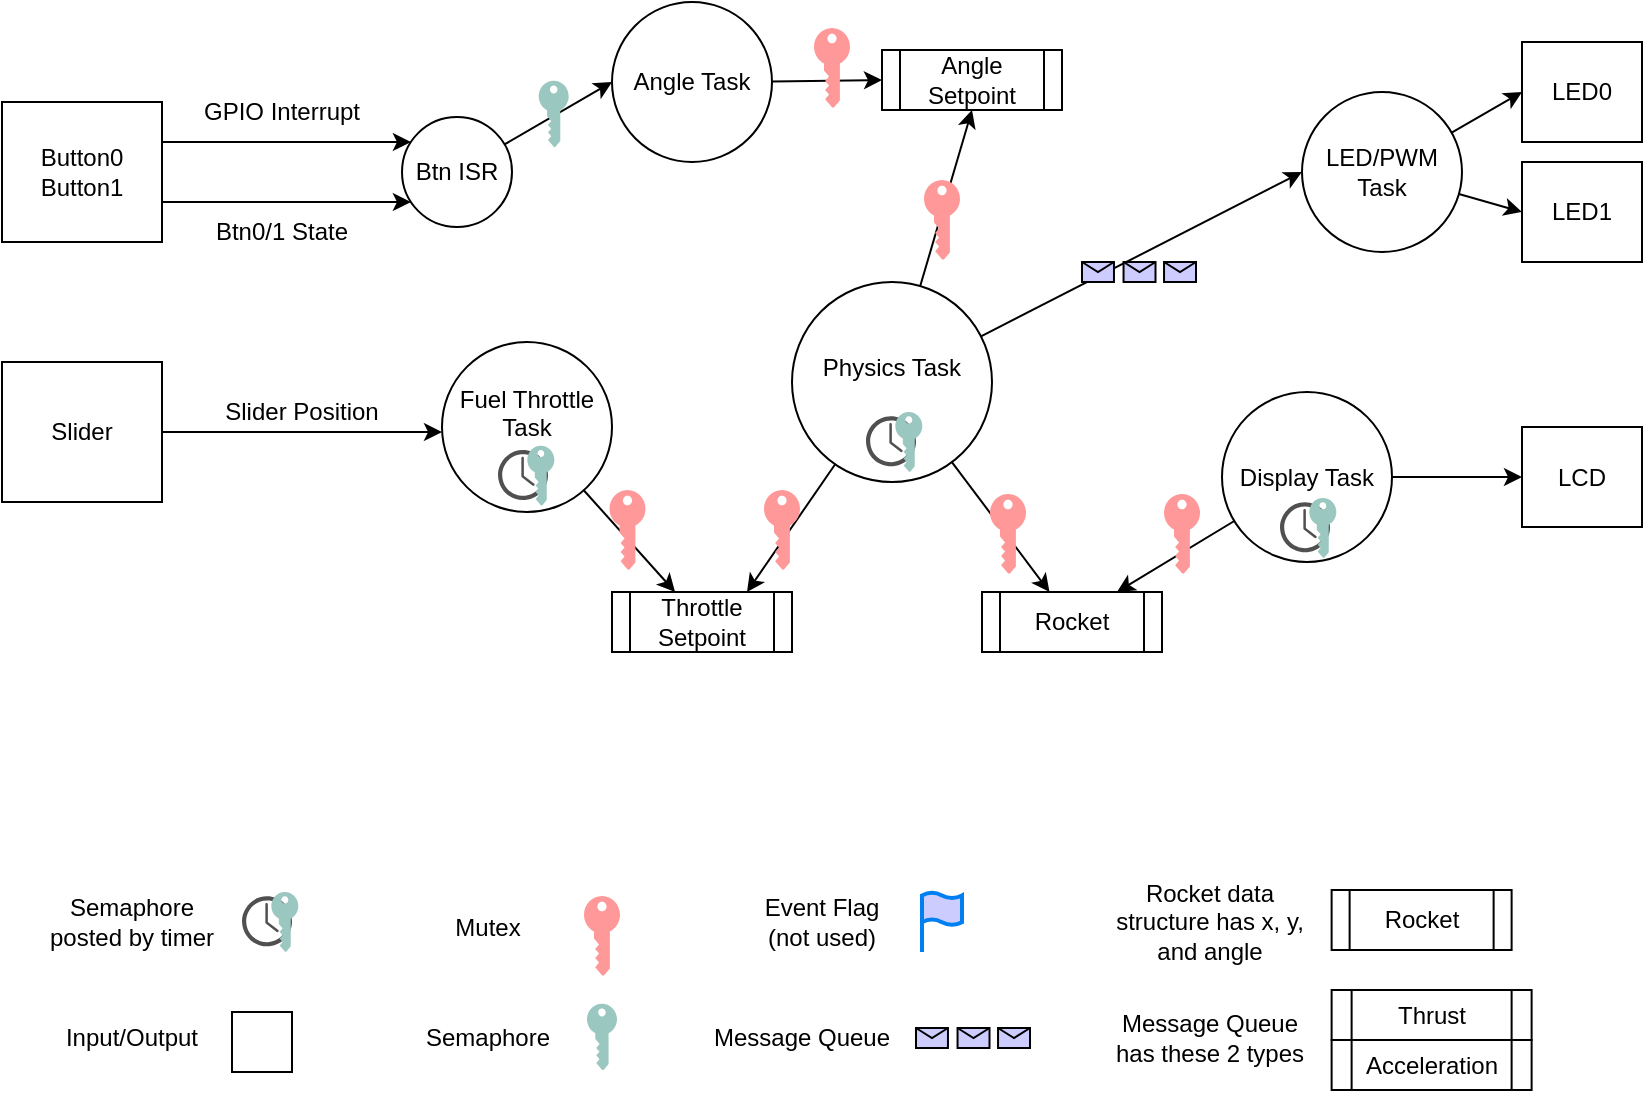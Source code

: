 <mxfile version="15.6.2" type="device"><diagram id="6oeJKAg0XoNQFxaRUzfi" name="Page-1"><mxGraphModel dx="1213" dy="751" grid="1" gridSize="10" guides="1" tooltips="1" connect="1" arrows="1" fold="1" page="1" pageScale="1" pageWidth="850" pageHeight="1100" math="0" shadow="0"><root><mxCell id="0"/><mxCell id="1" parent="0"/><mxCell id="-kSW2CKKSIqgmBmUVS9_-18" value="Physics Task&lt;br&gt;&amp;nbsp;" style="ellipse;whiteSpace=wrap;html=1;aspect=fixed;" parent="1" vertex="1"><mxGeometry x="415" y="285" width="100" height="100" as="geometry"/></mxCell><mxCell id="-kSW2CKKSIqgmBmUVS9_-4" style="edgeStyle=orthogonalEdgeStyle;rounded=0;orthogonalLoop=1;jettySize=auto;html=1;" parent="1" source="-kSW2CKKSIqgmBmUVS9_-1" target="-kSW2CKKSIqgmBmUVS9_-3" edge="1"><mxGeometry relative="1" as="geometry"><Array as="points"><mxPoint x="150" y="215"/><mxPoint x="150" y="215"/></Array></mxGeometry></mxCell><mxCell id="-kSW2CKKSIqgmBmUVS9_-1" value="Button0&lt;br&gt;Button1" style="rounded=0;whiteSpace=wrap;html=1;" parent="1" vertex="1"><mxGeometry x="20" y="195" width="80" height="70" as="geometry"/></mxCell><mxCell id="-kSW2CKKSIqgmBmUVS9_-9" style="edgeStyle=orthogonalEdgeStyle;rounded=0;orthogonalLoop=1;jettySize=auto;html=1;" parent="1" source="-kSW2CKKSIqgmBmUVS9_-2" edge="1"><mxGeometry relative="1" as="geometry"><mxPoint x="240" y="360" as="targetPoint"/></mxGeometry></mxCell><mxCell id="-kSW2CKKSIqgmBmUVS9_-2" value="Slider" style="rounded=0;whiteSpace=wrap;html=1;" parent="1" vertex="1"><mxGeometry x="20" y="325" width="80" height="70" as="geometry"/></mxCell><mxCell id="-kSW2CKKSIqgmBmUVS9_-34" style="edgeStyle=none;rounded=0;orthogonalLoop=1;jettySize=auto;html=1;entryX=0;entryY=0.5;entryDx=0;entryDy=0;" parent="1" source="-kSW2CKKSIqgmBmUVS9_-3" target="-kSW2CKKSIqgmBmUVS9_-27" edge="1"><mxGeometry relative="1" as="geometry"/></mxCell><mxCell id="-kSW2CKKSIqgmBmUVS9_-3" value="Btn ISR" style="ellipse;whiteSpace=wrap;html=1;aspect=fixed;" parent="1" vertex="1"><mxGeometry x="220" y="202.5" width="55" height="55" as="geometry"/></mxCell><mxCell id="-kSW2CKKSIqgmBmUVS9_-10" value="Slider Position" style="text;html=1;strokeColor=none;fillColor=none;align=center;verticalAlign=middle;whiteSpace=wrap;rounded=0;" parent="1" vertex="1"><mxGeometry x="120" y="335" width="100" height="30" as="geometry"/></mxCell><mxCell id="-kSW2CKKSIqgmBmUVS9_-11" value="GPIO Interrupt" style="text;html=1;strokeColor=none;fillColor=none;align=center;verticalAlign=middle;whiteSpace=wrap;rounded=0;" parent="1" vertex="1"><mxGeometry x="110" y="185" width="100" height="30" as="geometry"/></mxCell><mxCell id="-kSW2CKKSIqgmBmUVS9_-12" value="Btn0/1 State" style="text;html=1;strokeColor=none;fillColor=none;align=center;verticalAlign=middle;whiteSpace=wrap;rounded=0;" parent="1" vertex="1"><mxGeometry x="110" y="245" width="100" height="30" as="geometry"/></mxCell><mxCell id="-kSW2CKKSIqgmBmUVS9_-14" style="edgeStyle=orthogonalEdgeStyle;rounded=0;orthogonalLoop=1;jettySize=auto;html=1;" parent="1" edge="1"><mxGeometry relative="1" as="geometry"><mxPoint x="100" y="245" as="sourcePoint"/><mxPoint x="224.451" y="245" as="targetPoint"/><Array as="points"><mxPoint x="150" y="245"/><mxPoint x="150" y="245"/></Array></mxGeometry></mxCell><mxCell id="-kSW2CKKSIqgmBmUVS9_-15" value="LCD" style="rounded=0;whiteSpace=wrap;html=1;" parent="1" vertex="1"><mxGeometry x="780" y="357.5" width="60" height="50" as="geometry"/></mxCell><mxCell id="-kSW2CKKSIqgmBmUVS9_-16" value="LED1" style="rounded=0;whiteSpace=wrap;html=1;" parent="1" vertex="1"><mxGeometry x="780" y="225" width="60" height="50" as="geometry"/></mxCell><mxCell id="-kSW2CKKSIqgmBmUVS9_-17" value="LED0" style="rounded=0;whiteSpace=wrap;html=1;" parent="1" vertex="1"><mxGeometry x="780" y="165" width="60" height="50" as="geometry"/></mxCell><mxCell id="XlE6vfUltWdVfs9JpnmM-51" style="edgeStyle=none;rounded=0;orthogonalLoop=1;jettySize=auto;html=1;entryX=0;entryY=0.5;entryDx=0;entryDy=0;" parent="1" source="-kSW2CKKSIqgmBmUVS9_-27" target="-kSW2CKKSIqgmBmUVS9_-37" edge="1"><mxGeometry relative="1" as="geometry"/></mxCell><mxCell id="-kSW2CKKSIqgmBmUVS9_-27" value="Angle Task" style="ellipse;whiteSpace=wrap;html=1;aspect=fixed;" parent="1" vertex="1"><mxGeometry x="325" y="145" width="80" height="80" as="geometry"/></mxCell><mxCell id="-kSW2CKKSIqgmBmUVS9_-29" style="edgeStyle=orthogonalEdgeStyle;rounded=0;orthogonalLoop=1;jettySize=auto;html=1;" parent="1" source="-kSW2CKKSIqgmBmUVS9_-28" target="-kSW2CKKSIqgmBmUVS9_-15" edge="1"><mxGeometry relative="1" as="geometry"/></mxCell><mxCell id="-kSW2CKKSIqgmBmUVS9_-37" value="Angle Setpoint" style="shape=process;whiteSpace=wrap;html=1;backgroundOutline=1;" parent="1" vertex="1"><mxGeometry x="460" y="169" width="90" height="30" as="geometry"/></mxCell><mxCell id="-kSW2CKKSIqgmBmUVS9_-40" value="Throttle&lt;br&gt;Setpoint" style="shape=process;whiteSpace=wrap;html=1;backgroundOutline=1;" parent="1" vertex="1"><mxGeometry x="325" y="440" width="90" height="30" as="geometry"/></mxCell><mxCell id="-kSW2CKKSIqgmBmUVS9_-42" style="edgeStyle=none;rounded=0;orthogonalLoop=1;jettySize=auto;html=1;entryX=0;entryY=0.5;entryDx=0;entryDy=0;" parent="1" source="-kSW2CKKSIqgmBmUVS9_-41" target="-kSW2CKKSIqgmBmUVS9_-17" edge="1"><mxGeometry relative="1" as="geometry"/></mxCell><mxCell id="-kSW2CKKSIqgmBmUVS9_-43" style="edgeStyle=none;rounded=0;orthogonalLoop=1;jettySize=auto;html=1;entryX=0;entryY=0.5;entryDx=0;entryDy=0;" parent="1" source="-kSW2CKKSIqgmBmUVS9_-41" target="-kSW2CKKSIqgmBmUVS9_-16" edge="1"><mxGeometry relative="1" as="geometry"/></mxCell><mxCell id="-kSW2CKKSIqgmBmUVS9_-41" value="LED/PWM Task" style="ellipse;whiteSpace=wrap;html=1;aspect=fixed;" parent="1" vertex="1"><mxGeometry x="670" y="190" width="80" height="80" as="geometry"/></mxCell><mxCell id="XlE6vfUltWdVfs9JpnmM-2" style="edgeStyle=none;rounded=0;orthogonalLoop=1;jettySize=auto;html=1;" parent="1" source="-kSW2CKKSIqgmBmUVS9_-25" target="-kSW2CKKSIqgmBmUVS9_-40" edge="1"><mxGeometry relative="1" as="geometry"/></mxCell><mxCell id="XlE6vfUltWdVfs9JpnmM-38" style="edgeStyle=none;rounded=0;orthogonalLoop=1;jettySize=auto;html=1;entryX=0.75;entryY=0;entryDx=0;entryDy=0;" parent="1" source="-kSW2CKKSIqgmBmUVS9_-18" target="-kSW2CKKSIqgmBmUVS9_-40" edge="1"><mxGeometry relative="1" as="geometry"/></mxCell><mxCell id="XlE6vfUltWdVfs9JpnmM-39" style="edgeStyle=none;rounded=0;orthogonalLoop=1;jettySize=auto;html=1;entryX=0.5;entryY=1;entryDx=0;entryDy=0;" parent="1" source="-kSW2CKKSIqgmBmUVS9_-18" target="-kSW2CKKSIqgmBmUVS9_-37" edge="1"><mxGeometry relative="1" as="geometry"/></mxCell><mxCell id="XlE6vfUltWdVfs9JpnmM-43" value="" style="points=[[0,0.5,0],[0.24,0,0],[0.5,0.28,0],[0.995,0.475,0],[0.5,0.72,0],[0.24,1,0]];verticalLabelPosition=bottom;sketch=0;html=1;verticalAlign=top;aspect=fixed;align=center;pointerEvents=1;shape=mxgraph.cisco19.key;fillColor=#9AC7BF;strokeColor=none;rotation=90;" parent="1" vertex="1"><mxGeometry x="279.19" y="193.53" width="33.33" height="15" as="geometry"/></mxCell><mxCell id="XlE6vfUltWdVfs9JpnmM-44" value="" style="points=[[0,0.5,0],[0.24,0,0],[0.5,0.28,0],[0.995,0.475,0],[0.5,0.72,0],[0.24,1,0]];verticalLabelPosition=bottom;sketch=0;html=1;verticalAlign=top;aspect=fixed;align=center;pointerEvents=1;shape=mxgraph.cisco19.key;fillColor=#FF9999;strokeColor=none;rotation=90;" parent="1" vertex="1"><mxGeometry x="312.75" y="400" width="40" height="18" as="geometry"/></mxCell><mxCell id="XlE6vfUltWdVfs9JpnmM-48" value="" style="points=[[0,0.5,0],[0.24,0,0],[0.5,0.28,0],[0.995,0.475,0],[0.5,0.72,0],[0.24,1,0]];verticalLabelPosition=bottom;sketch=0;html=1;verticalAlign=top;aspect=fixed;align=center;pointerEvents=1;shape=mxgraph.cisco19.key;fillColor=#FF9999;strokeColor=none;rotation=90;" parent="1" vertex="1"><mxGeometry x="390" y="400" width="40" height="18" as="geometry"/></mxCell><mxCell id="XlE6vfUltWdVfs9JpnmM-55" value="" style="points=[[0,0.5,0],[0.24,0,0],[0.5,0.28,0],[0.995,0.475,0],[0.5,0.72,0],[0.24,1,0]];verticalLabelPosition=bottom;sketch=0;html=1;verticalAlign=top;aspect=fixed;align=center;pointerEvents=1;shape=mxgraph.cisco19.key;fillColor=#FF9999;strokeColor=none;rotation=90;" parent="1" vertex="1"><mxGeometry x="415" y="169" width="40" height="18" as="geometry"/></mxCell><mxCell id="XlE6vfUltWdVfs9JpnmM-56" value="" style="points=[[0,0.5,0],[0.24,0,0],[0.5,0.28,0],[0.995,0.475,0],[0.5,0.72,0],[0.24,1,0]];verticalLabelPosition=bottom;sketch=0;html=1;verticalAlign=top;aspect=fixed;align=center;pointerEvents=1;shape=mxgraph.cisco19.key;fillColor=#FF9999;strokeColor=none;rotation=90;" parent="1" vertex="1"><mxGeometry x="470" y="245" width="40" height="18" as="geometry"/></mxCell><mxCell id="XlE6vfUltWdVfs9JpnmM-73" value="Rocket" style="shape=process;whiteSpace=wrap;html=1;backgroundOutline=1;" parent="1" vertex="1"><mxGeometry x="510" y="440" width="90" height="30" as="geometry"/></mxCell><mxCell id="XlE6vfUltWdVfs9JpnmM-74" style="edgeStyle=none;rounded=0;orthogonalLoop=1;jettySize=auto;html=1;" parent="1" source="-kSW2CKKSIqgmBmUVS9_-18" target="XlE6vfUltWdVfs9JpnmM-73" edge="1"><mxGeometry relative="1" as="geometry"/></mxCell><mxCell id="XlE6vfUltWdVfs9JpnmM-75" style="edgeStyle=none;rounded=0;orthogonalLoop=1;jettySize=auto;html=1;entryX=0.75;entryY=0;entryDx=0;entryDy=0;" parent="1" source="-kSW2CKKSIqgmBmUVS9_-28" target="XlE6vfUltWdVfs9JpnmM-73" edge="1"><mxGeometry relative="1" as="geometry"/></mxCell><mxCell id="XlE6vfUltWdVfs9JpnmM-77" value="" style="points=[[0,0.5,0],[0.24,0,0],[0.5,0.28,0],[0.995,0.475,0],[0.5,0.72,0],[0.24,1,0]];verticalLabelPosition=bottom;sketch=0;html=1;verticalAlign=top;aspect=fixed;align=center;pointerEvents=1;shape=mxgraph.cisco19.key;fillColor=#FF9999;strokeColor=none;rotation=90;" parent="1" vertex="1"><mxGeometry x="503" y="402" width="40" height="18" as="geometry"/></mxCell><mxCell id="XlE6vfUltWdVfs9JpnmM-79" value="" style="points=[[0,0.5,0],[0.24,0,0],[0.5,0.28,0],[0.995,0.475,0],[0.5,0.72,0],[0.24,1,0]];verticalLabelPosition=bottom;sketch=0;html=1;verticalAlign=top;aspect=fixed;align=center;pointerEvents=1;shape=mxgraph.cisco19.key;fillColor=#FF9999;strokeColor=none;rotation=90;" parent="1" vertex="1"><mxGeometry x="590" y="402" width="40" height="18" as="geometry"/></mxCell><mxCell id="XlE6vfUltWdVfs9JpnmM-80" value="" style="points=[[0,0.5,0],[0.24,0,0],[0.5,0.28,0],[0.995,0.475,0],[0.5,0.72,0],[0.24,1,0]];verticalLabelPosition=bottom;sketch=0;html=1;verticalAlign=top;aspect=fixed;align=center;pointerEvents=1;shape=mxgraph.cisco19.key;fillColor=#FF9999;strokeColor=none;rotation=90;" parent="1" vertex="1"><mxGeometry x="300" y="603" width="40" height="18" as="geometry"/></mxCell><mxCell id="XlE6vfUltWdVfs9JpnmM-81" value="" style="points=[[0,0.5,0],[0.24,0,0],[0.5,0.28,0],[0.995,0.475,0],[0.5,0.72,0],[0.24,1,0]];verticalLabelPosition=bottom;sketch=0;html=1;verticalAlign=top;aspect=fixed;align=center;pointerEvents=1;shape=mxgraph.cisco19.key;fillColor=#9AC7BF;strokeColor=none;rotation=90;" parent="1" vertex="1"><mxGeometry x="303.33" y="655" width="33.33" height="15" as="geometry"/></mxCell><mxCell id="XlE6vfUltWdVfs9JpnmM-83" value="" style="html=1;verticalLabelPosition=bottom;align=center;labelBackgroundColor=#ffffff;verticalAlign=top;strokeWidth=2;strokeColor=#0080F0;shadow=0;dashed=0;shape=mxgraph.ios7.icons.flag;fillColor=#CCCCFF;" parent="1" vertex="1"><mxGeometry x="480" y="590" width="20" height="30" as="geometry"/></mxCell><mxCell id="XlE6vfUltWdVfs9JpnmM-84" value="" style="group" parent="1" vertex="1" connectable="0"><mxGeometry x="684.81" y="639" width="100" height="50" as="geometry"/></mxCell><mxCell id="XlE6vfUltWdVfs9JpnmM-3" value="Thrust" style="shape=process;whiteSpace=wrap;html=1;backgroundOutline=1;" parent="XlE6vfUltWdVfs9JpnmM-84" vertex="1"><mxGeometry width="100" height="25" as="geometry"/></mxCell><mxCell id="XlE6vfUltWdVfs9JpnmM-37" value="Acceleration" style="shape=process;whiteSpace=wrap;html=1;backgroundOutline=1;" parent="XlE6vfUltWdVfs9JpnmM-84" vertex="1"><mxGeometry y="25" width="100" height="25" as="geometry"/></mxCell><mxCell id="XlE6vfUltWdVfs9JpnmM-85" value="Rocket" style="shape=process;whiteSpace=wrap;html=1;backgroundOutline=1;" parent="1" vertex="1"><mxGeometry x="684.81" y="589" width="90" height="30" as="geometry"/></mxCell><mxCell id="XlE6vfUltWdVfs9JpnmM-86" value="" style="whiteSpace=wrap;html=1;aspect=fixed;" parent="1" vertex="1"><mxGeometry x="135" y="650" width="30" height="30" as="geometry"/></mxCell><mxCell id="XlE6vfUltWdVfs9JpnmM-88" style="edgeStyle=none;rounded=0;orthogonalLoop=1;jettySize=auto;html=1;entryX=0;entryY=0.5;entryDx=0;entryDy=0;" parent="1" source="-kSW2CKKSIqgmBmUVS9_-18" target="-kSW2CKKSIqgmBmUVS9_-41" edge="1"><mxGeometry relative="1" as="geometry"/></mxCell><mxCell id="XlE6vfUltWdVfs9JpnmM-106" value="" style="group" parent="1" vertex="1" connectable="0"><mxGeometry x="477" y="658" width="57" height="10" as="geometry"/></mxCell><mxCell id="XlE6vfUltWdVfs9JpnmM-104" value="" style="group" parent="XlE6vfUltWdVfs9JpnmM-106" vertex="1" connectable="0"><mxGeometry x="19.71" width="37.29" height="10" as="geometry"/></mxCell><mxCell id="XlE6vfUltWdVfs9JpnmM-82" value="" style="shape=message;html=1;whiteSpace=wrap;html=1;outlineConnect=0;fillColor=#CCCCFF;" parent="XlE6vfUltWdVfs9JpnmM-104" vertex="1"><mxGeometry x="21.308" width="15.981" height="10" as="geometry"/></mxCell><mxCell id="XlE6vfUltWdVfs9JpnmM-103" value="" style="shape=message;html=1;whiteSpace=wrap;html=1;outlineConnect=0;fillColor=#CCCCFF;" parent="XlE6vfUltWdVfs9JpnmM-104" vertex="1"><mxGeometry x="1.065" width="15.981" height="10" as="geometry"/></mxCell><mxCell id="XlE6vfUltWdVfs9JpnmM-105" value="" style="shape=message;html=1;whiteSpace=wrap;html=1;outlineConnect=0;fillColor=#CCCCFF;" parent="XlE6vfUltWdVfs9JpnmM-106" vertex="1"><mxGeometry width="15.981" height="10" as="geometry"/></mxCell><mxCell id="XlE6vfUltWdVfs9JpnmM-107" value="" style="group" parent="1" vertex="1" connectable="0"><mxGeometry x="560" y="275" width="57" height="10" as="geometry"/></mxCell><mxCell id="XlE6vfUltWdVfs9JpnmM-108" value="" style="group" parent="XlE6vfUltWdVfs9JpnmM-107" vertex="1" connectable="0"><mxGeometry x="19.71" width="37.29" height="10" as="geometry"/></mxCell><mxCell id="XlE6vfUltWdVfs9JpnmM-109" value="" style="shape=message;html=1;whiteSpace=wrap;html=1;outlineConnect=0;fillColor=#CCCCFF;" parent="XlE6vfUltWdVfs9JpnmM-108" vertex="1"><mxGeometry x="21.308" width="15.981" height="10" as="geometry"/></mxCell><mxCell id="XlE6vfUltWdVfs9JpnmM-110" value="" style="shape=message;html=1;whiteSpace=wrap;html=1;outlineConnect=0;fillColor=#CCCCFF;" parent="XlE6vfUltWdVfs9JpnmM-108" vertex="1"><mxGeometry x="1.065" width="15.981" height="10" as="geometry"/></mxCell><mxCell id="XlE6vfUltWdVfs9JpnmM-111" value="" style="shape=message;html=1;whiteSpace=wrap;html=1;outlineConnect=0;fillColor=#CCCCFF;" parent="XlE6vfUltWdVfs9JpnmM-107" vertex="1"><mxGeometry width="15.981" height="10" as="geometry"/></mxCell><mxCell id="XlE6vfUltWdVfs9JpnmM-112" value="Semaphore posted by timer" style="text;html=1;strokeColor=none;fillColor=none;align=center;verticalAlign=middle;whiteSpace=wrap;rounded=0;" parent="1" vertex="1"><mxGeometry x="35" y="590" width="100" height="30" as="geometry"/></mxCell><mxCell id="XlE6vfUltWdVfs9JpnmM-113" value="Input/Output" style="text;html=1;strokeColor=none;fillColor=none;align=center;verticalAlign=middle;whiteSpace=wrap;rounded=0;" parent="1" vertex="1"><mxGeometry x="35" y="648" width="100" height="30" as="geometry"/></mxCell><mxCell id="XlE6vfUltWdVfs9JpnmM-114" value="Mutex" style="text;html=1;strokeColor=none;fillColor=none;align=center;verticalAlign=middle;whiteSpace=wrap;rounded=0;" parent="1" vertex="1"><mxGeometry x="212.52" y="592.5" width="100" height="30" as="geometry"/></mxCell><mxCell id="XlE6vfUltWdVfs9JpnmM-115" value="Semaphore" style="text;html=1;strokeColor=none;fillColor=none;align=center;verticalAlign=middle;whiteSpace=wrap;rounded=0;" parent="1" vertex="1"><mxGeometry x="212.75" y="647.5" width="100" height="30" as="geometry"/></mxCell><mxCell id="XlE6vfUltWdVfs9JpnmM-116" value="Event Flag&lt;br&gt;(not used)" style="text;html=1;strokeColor=none;fillColor=none;align=center;verticalAlign=middle;whiteSpace=wrap;rounded=0;" parent="1" vertex="1"><mxGeometry x="380" y="590" width="100" height="30" as="geometry"/></mxCell><mxCell id="XlE6vfUltWdVfs9JpnmM-117" value="Message Queue" style="text;html=1;strokeColor=none;fillColor=none;align=center;verticalAlign=middle;whiteSpace=wrap;rounded=0;" parent="1" vertex="1"><mxGeometry x="370" y="647.5" width="100" height="30" as="geometry"/></mxCell><mxCell id="XlE6vfUltWdVfs9JpnmM-118" value="Rocket data structure has x, y, and angle" style="text;html=1;strokeColor=none;fillColor=none;align=center;verticalAlign=middle;whiteSpace=wrap;rounded=0;" parent="1" vertex="1"><mxGeometry x="574" y="590" width="100" height="30" as="geometry"/></mxCell><mxCell id="XlE6vfUltWdVfs9JpnmM-119" value="Message Queue has these 2 types" style="text;html=1;strokeColor=none;fillColor=none;align=center;verticalAlign=middle;whiteSpace=wrap;rounded=0;" parent="1" vertex="1"><mxGeometry x="574" y="647.5" width="100" height="30" as="geometry"/></mxCell><mxCell id="-kSW2CKKSIqgmBmUVS9_-25" value="Fuel Throttle Task&lt;br&gt;&amp;nbsp;" style="ellipse;whiteSpace=wrap;html=1;aspect=fixed;" parent="1" vertex="1"><mxGeometry x="240" y="315" width="85" height="85" as="geometry"/></mxCell><mxCell id="PRTKKkwcon7TM-bHnget-3" value="" style="group" vertex="1" connectable="0" parent="1"><mxGeometry x="268" y="366.83" width="28.16" height="30" as="geometry"/></mxCell><mxCell id="-kSW2CKKSIqgmBmUVS9_-26" value="" style="sketch=0;pointerEvents=1;shadow=0;dashed=0;html=1;strokeColor=none;fillColor=#505050;labelPosition=center;verticalLabelPosition=bottom;verticalAlign=top;outlineConnect=0;align=center;shape=mxgraph.office.concepts.clock;" parent="PRTKKkwcon7TM-bHnget-3" vertex="1"><mxGeometry y="2.17" width="25" height="25" as="geometry"/></mxCell><mxCell id="PRTKKkwcon7TM-bHnget-1" value="" style="points=[[0,0.5,0],[0.24,0,0],[0.5,0.28,0],[0.995,0.475,0],[0.5,0.72,0],[0.24,1,0]];verticalLabelPosition=bottom;sketch=0;html=1;verticalAlign=top;aspect=fixed;align=center;pointerEvents=1;shape=mxgraph.cisco19.key;fillColor=#9AC7BF;strokeColor=none;rotation=90;" vertex="1" parent="PRTKKkwcon7TM-bHnget-3"><mxGeometry x="6.41" y="8.25" width="30" height="13.5" as="geometry"/></mxCell><mxCell id="PRTKKkwcon7TM-bHnget-14" value="" style="group" vertex="1" connectable="0" parent="1"><mxGeometry x="140" y="590" width="28.16" height="30" as="geometry"/></mxCell><mxCell id="PRTKKkwcon7TM-bHnget-15" value="" style="sketch=0;pointerEvents=1;shadow=0;dashed=0;html=1;strokeColor=none;fillColor=#505050;labelPosition=center;verticalLabelPosition=bottom;verticalAlign=top;outlineConnect=0;align=center;shape=mxgraph.office.concepts.clock;" vertex="1" parent="PRTKKkwcon7TM-bHnget-14"><mxGeometry y="2.17" width="25" height="25" as="geometry"/></mxCell><mxCell id="PRTKKkwcon7TM-bHnget-16" value="" style="points=[[0,0.5,0],[0.24,0,0],[0.5,0.28,0],[0.995,0.475,0],[0.5,0.72,0],[0.24,1,0]];verticalLabelPosition=bottom;sketch=0;html=1;verticalAlign=top;aspect=fixed;align=center;pointerEvents=1;shape=mxgraph.cisco19.key;fillColor=#9AC7BF;strokeColor=none;rotation=90;" vertex="1" parent="PRTKKkwcon7TM-bHnget-14"><mxGeometry x="6.41" y="8.25" width="30" height="13.5" as="geometry"/></mxCell><mxCell id="PRTKKkwcon7TM-bHnget-32" value="" style="group" vertex="1" connectable="0" parent="1"><mxGeometry x="452" y="350" width="28.16" height="30" as="geometry"/></mxCell><mxCell id="PRTKKkwcon7TM-bHnget-33" value="" style="sketch=0;pointerEvents=1;shadow=0;dashed=0;html=1;strokeColor=none;fillColor=#505050;labelPosition=center;verticalLabelPosition=bottom;verticalAlign=top;outlineConnect=0;align=center;shape=mxgraph.office.concepts.clock;" vertex="1" parent="PRTKKkwcon7TM-bHnget-32"><mxGeometry y="2.17" width="25" height="25" as="geometry"/></mxCell><mxCell id="PRTKKkwcon7TM-bHnget-34" value="" style="points=[[0,0.5,0],[0.24,0,0],[0.5,0.28,0],[0.995,0.475,0],[0.5,0.72,0],[0.24,1,0]];verticalLabelPosition=bottom;sketch=0;html=1;verticalAlign=top;aspect=fixed;align=center;pointerEvents=1;shape=mxgraph.cisco19.key;fillColor=#9AC7BF;strokeColor=none;rotation=90;" vertex="1" parent="PRTKKkwcon7TM-bHnget-32"><mxGeometry x="6.41" y="8.25" width="30" height="13.5" as="geometry"/></mxCell><mxCell id="-kSW2CKKSIqgmBmUVS9_-28" value="Display Task" style="ellipse;whiteSpace=wrap;html=1;aspect=fixed;" parent="1" vertex="1"><mxGeometry x="630" y="340" width="85" height="85" as="geometry"/></mxCell><mxCell id="PRTKKkwcon7TM-bHnget-17" value="" style="group" vertex="1" connectable="0" parent="1"><mxGeometry x="659" y="393" width="28.16" height="30" as="geometry"/></mxCell><mxCell id="PRTKKkwcon7TM-bHnget-18" value="" style="sketch=0;pointerEvents=1;shadow=0;dashed=0;html=1;strokeColor=none;fillColor=#505050;labelPosition=center;verticalLabelPosition=bottom;verticalAlign=top;outlineConnect=0;align=center;shape=mxgraph.office.concepts.clock;" vertex="1" parent="PRTKKkwcon7TM-bHnget-17"><mxGeometry y="2.17" width="25" height="25" as="geometry"/></mxCell><mxCell id="PRTKKkwcon7TM-bHnget-19" value="" style="points=[[0,0.5,0],[0.24,0,0],[0.5,0.28,0],[0.995,0.475,0],[0.5,0.72,0],[0.24,1,0]];verticalLabelPosition=bottom;sketch=0;html=1;verticalAlign=top;aspect=fixed;align=center;pointerEvents=1;shape=mxgraph.cisco19.key;fillColor=#9AC7BF;strokeColor=none;rotation=90;" vertex="1" parent="PRTKKkwcon7TM-bHnget-17"><mxGeometry x="6.41" y="8.25" width="30" height="13.5" as="geometry"/></mxCell></root></mxGraphModel></diagram></mxfile>